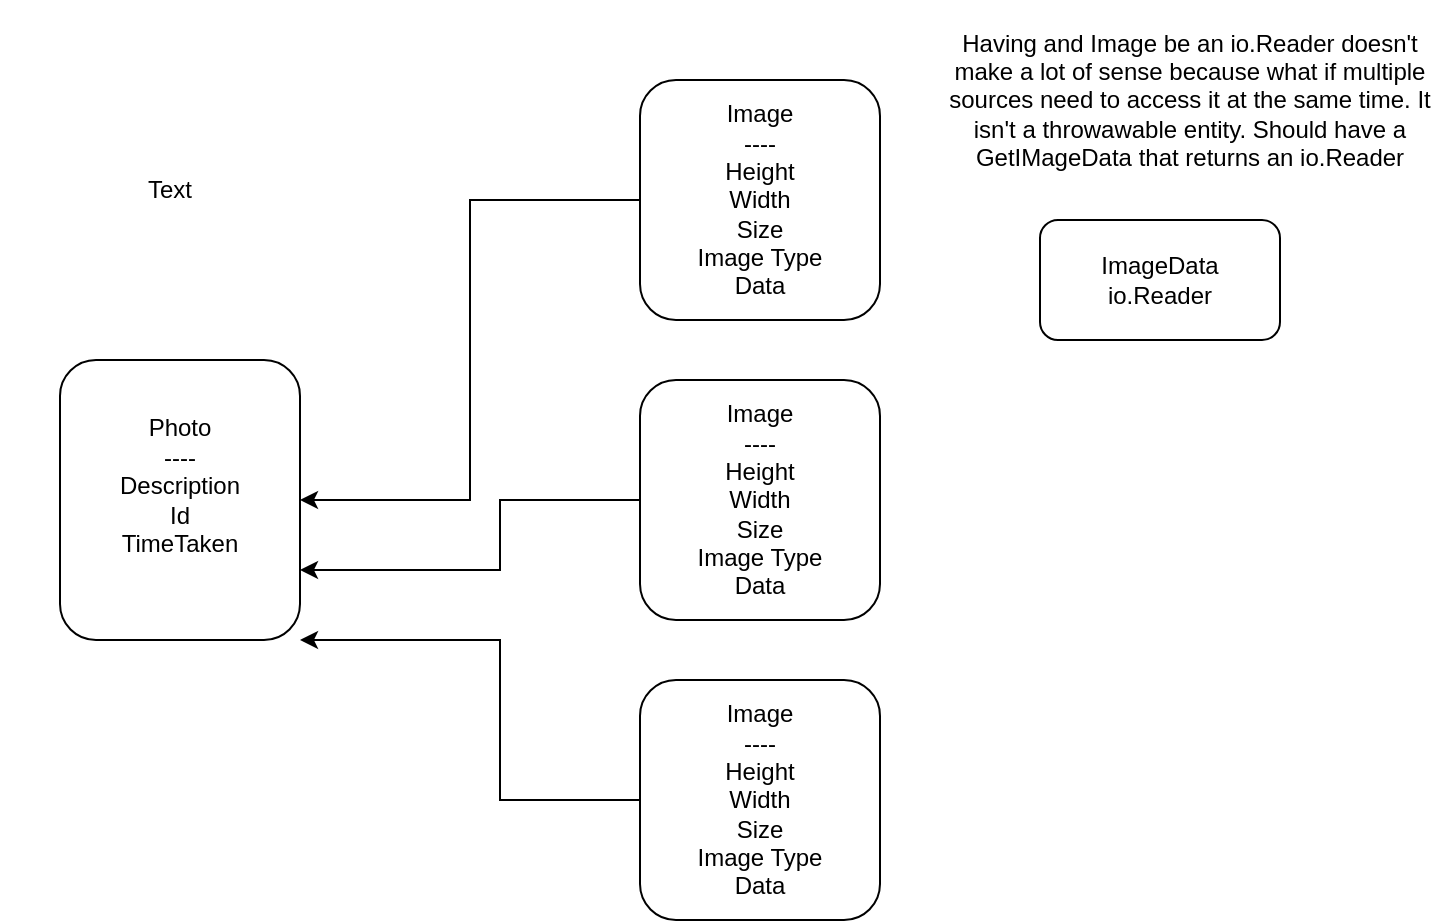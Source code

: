 <mxfile version="13.6.5">
    <diagram id="IHOOy99_Wt7nUu8o2Wgl" name="Page-1">
        <mxGraphModel dx="1003" dy="664" grid="1" gridSize="10" guides="1" tooltips="1" connect="1" arrows="1" fold="1" page="1" pageScale="1" pageWidth="850" pageHeight="1100" math="0" shadow="0">
            <root>
                <mxCell id="0"/>
                <mxCell id="1" parent="0"/>
                <mxCell id="2" value="Photo&lt;br&gt;----&lt;br&gt;Description&lt;br&gt;Id&lt;br&gt;TimeTaken&lt;br&gt;&lt;br&gt;" style="rounded=1;whiteSpace=wrap;html=1;" vertex="1" parent="1">
                    <mxGeometry x="120" y="260" width="120" height="140" as="geometry"/>
                </mxCell>
                <mxCell id="7" style="edgeStyle=orthogonalEdgeStyle;rounded=0;orthogonalLoop=1;jettySize=auto;html=1;exitX=0;exitY=0.5;exitDx=0;exitDy=0;entryX=1;entryY=0.5;entryDx=0;entryDy=0;" edge="1" parent="1" source="3" target="2">
                    <mxGeometry relative="1" as="geometry"/>
                </mxCell>
                <mxCell id="3" value="Image&lt;br&gt;----&lt;br&gt;Height&lt;br&gt;Width&lt;br&gt;Size&lt;br&gt;Image Type&lt;br&gt;Data" style="rounded=1;whiteSpace=wrap;html=1;" vertex="1" parent="1">
                    <mxGeometry x="410" y="120" width="120" height="120" as="geometry"/>
                </mxCell>
                <mxCell id="4" value="ImageData&lt;br&gt;io.Reader" style="rounded=1;whiteSpace=wrap;html=1;" vertex="1" parent="1">
                    <mxGeometry x="610" y="190" width="120" height="60" as="geometry"/>
                </mxCell>
                <mxCell id="9" style="edgeStyle=orthogonalEdgeStyle;rounded=0;orthogonalLoop=1;jettySize=auto;html=1;exitX=0;exitY=0.5;exitDx=0;exitDy=0;entryX=1;entryY=1;entryDx=0;entryDy=0;" edge="1" parent="1" source="5" target="2">
                    <mxGeometry relative="1" as="geometry">
                        <mxPoint x="340" y="390" as="targetPoint"/>
                        <Array as="points">
                            <mxPoint x="340" y="480"/>
                            <mxPoint x="340" y="400"/>
                        </Array>
                    </mxGeometry>
                </mxCell>
                <mxCell id="5" value="Image&lt;br&gt;----&lt;br&gt;Height&lt;br&gt;Width&lt;br&gt;Size&lt;br&gt;Image Type&lt;br&gt;Data" style="rounded=1;whiteSpace=wrap;html=1;" vertex="1" parent="1">
                    <mxGeometry x="410" y="420" width="120" height="120" as="geometry"/>
                </mxCell>
                <mxCell id="8" style="edgeStyle=orthogonalEdgeStyle;rounded=0;orthogonalLoop=1;jettySize=auto;html=1;entryX=1;entryY=0.75;entryDx=0;entryDy=0;" edge="1" parent="1" source="6" target="2">
                    <mxGeometry relative="1" as="geometry">
                        <Array as="points">
                            <mxPoint x="340" y="330"/>
                            <mxPoint x="340" y="365"/>
                        </Array>
                    </mxGeometry>
                </mxCell>
                <mxCell id="6" value="Image&lt;br&gt;----&lt;br&gt;Height&lt;br&gt;Width&lt;br&gt;Size&lt;br&gt;Image Type&lt;br&gt;Data" style="rounded=1;whiteSpace=wrap;html=1;" vertex="1" parent="1">
                    <mxGeometry x="410" y="270" width="120" height="120" as="geometry"/>
                </mxCell>
                <mxCell id="10" value="Having and Image be an io.Reader doesn't make a lot of sense because what if multiple sources need to access it at the same time. It isn't a throwawable entity. Should have a GetIMageData that returns an io.Reader" style="text;html=1;strokeColor=none;fillColor=none;align=center;verticalAlign=middle;whiteSpace=wrap;rounded=0;" vertex="1" parent="1">
                    <mxGeometry x="560" y="80" width="250" height="100" as="geometry"/>
                </mxCell>
                <mxCell id="11" value="Text" style="text;html=1;strokeColor=none;fillColor=none;align=center;verticalAlign=middle;whiteSpace=wrap;rounded=0;" vertex="1" parent="1">
                    <mxGeometry x="90" y="120" width="170" height="110" as="geometry"/>
                </mxCell>
            </root>
        </mxGraphModel>
    </diagram>
</mxfile>